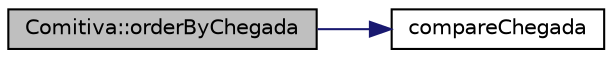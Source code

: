 digraph "Comitiva::orderByChegada"
{
 // LATEX_PDF_SIZE
  edge [fontname="Helvetica",fontsize="10",labelfontname="Helvetica",labelfontsize="10"];
  node [fontname="Helvetica",fontsize="10",shape=record];
  rankdir="LR";
  Node1 [label="Comitiva::orderByChegada",height=0.2,width=0.4,color="black", fillcolor="grey75", style="filled", fontcolor="black",tooltip="Mostra todos os elementos ordenados por data de chegada a Tóquio."];
  Node1 -> Node2 [color="midnightblue",fontsize="10",style="solid",fontname="Helvetica"];
  Node2 [label="compareChegada",height=0.2,width=0.4,color="black", fillcolor="white", style="filled",URL="$_comitiva_8cpp.html#a114dfccd6821d8fe57b242e3f69b3cf6",tooltip=" "];
}
